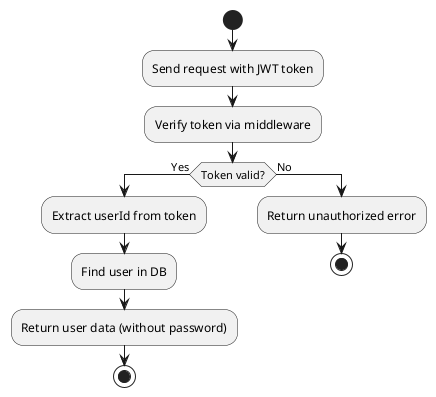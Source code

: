 @startuml
start
:Send request with JWT token;

:Verify token via middleware;
if (Token valid?) then (Yes)
  :Extract userId from token;
  :Find user in DB;
  :Return user data (without password);
  stop
else (No)
  :Return unauthorized error;
  stop
endif
@enduml
